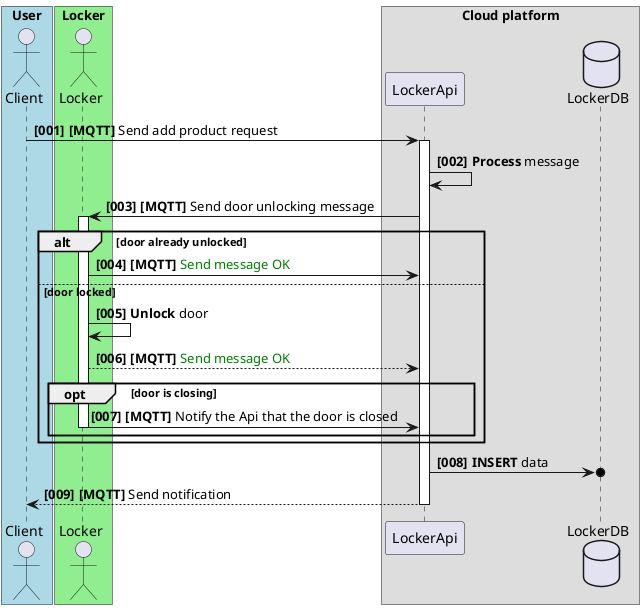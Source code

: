 @startuml
box "User" #Lightblue
    actor "Client"
endbox
box "Locker" #Lightgreen
    actor "Locker"
endbox
box "Cloud platform"
    participant "LockerApi"
    database "LockerDB"
    autonumber "<b>[000]"
    "Client" -> "LockerApi": **[MQTT]** Send add product request
    activate "LockerApi"
    "LockerApi" -> "LockerApi": **Process** message
    "LockerApi" -> "Locker": **[MQTT]** Send door unlocking message
    activate "Locker"
    alt #Transparent door already unlocked
        "Locker" -> "LockerApi": **[MQTT]** <font color=green>Send message OK</font>
    else door locked
    "Locker" -> "Locker": **Unlock** door
    "Locker" --> "LockerApi": **[MQTT]** <font color=green>Send message OK</font>
    opt  #Transparent door is closing
        "Locker" -> "LockerApi": **[MQTT]** Notify the Api that the door is closed
    deactivate "Locker"
    end opt
    end alt
    "LockerApi" ->o "LockerDB": **INSERT** data
    "LockerApi" --> "Client": **[MQTT]** Send notification
    deactivate "LockerApi"
endbox
@enduml

